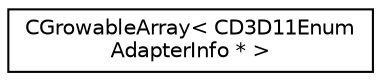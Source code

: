 digraph "Graphical Class Hierarchy"
{
  edge [fontname="Helvetica",fontsize="10",labelfontname="Helvetica",labelfontsize="10"];
  node [fontname="Helvetica",fontsize="10",shape=record];
  rankdir="LR";
  Node1 [label="CGrowableArray\< CD3D11Enum\lAdapterInfo * \>",height=0.2,width=0.4,color="black", fillcolor="white", style="filled",URL="$class_c_growable_array.html"];
}
